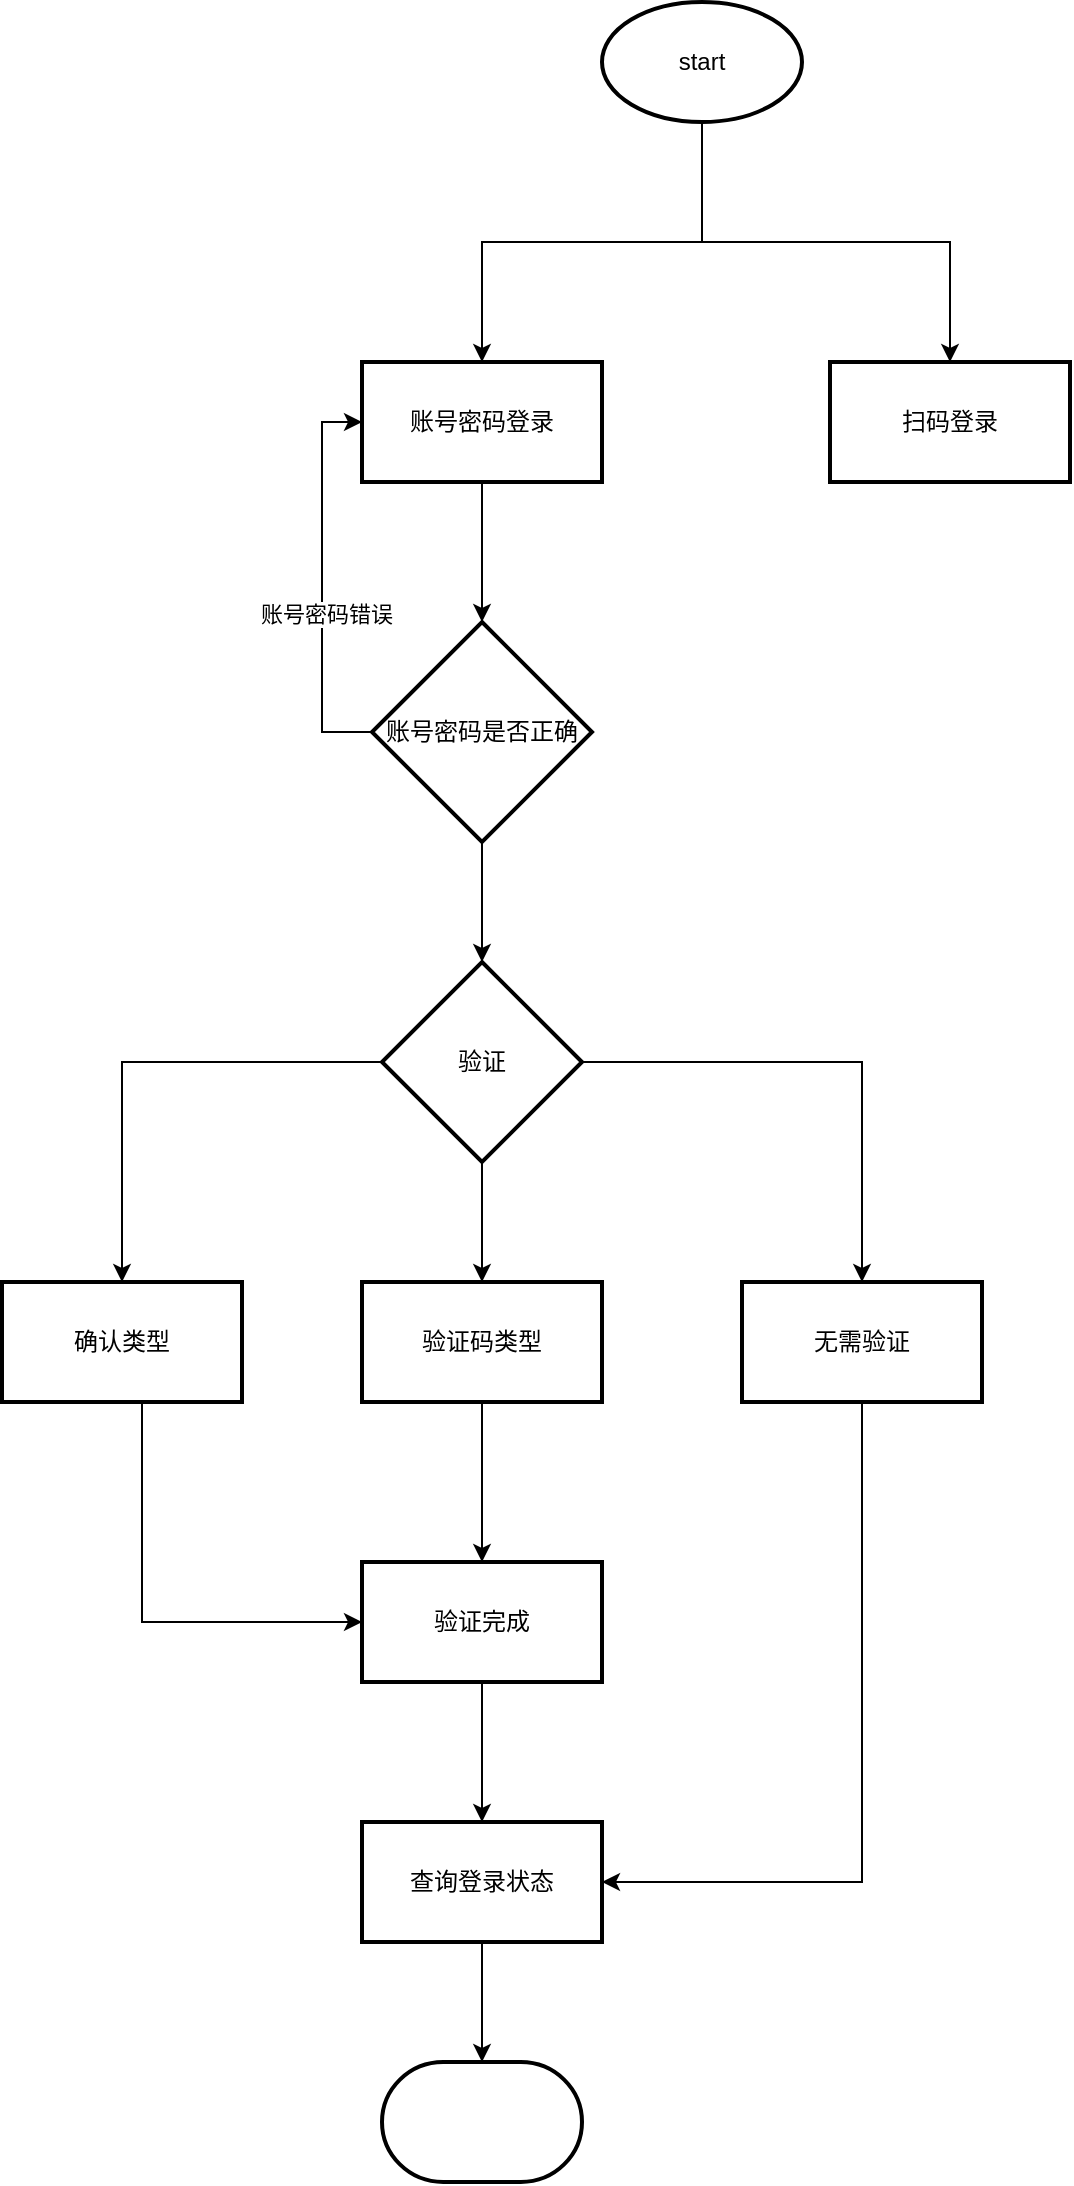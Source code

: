 <mxfile version="20.6.2" type="github">
  <diagram id="HpX93R2FqE-pmhdDwVxE" name="第 1 页">
    <mxGraphModel dx="2061" dy="825" grid="1" gridSize="10" guides="1" tooltips="1" connect="1" arrows="1" fold="1" page="1" pageScale="1" pageWidth="827" pageHeight="1169" math="0" shadow="0">
      <root>
        <mxCell id="0" />
        <mxCell id="1" parent="0" />
        <mxCell id="CaUV3vzYdbAhC2s8ntb4-1" value="" style="strokeWidth=2;html=1;shape=mxgraph.flowchart.terminator;whiteSpace=wrap;" vertex="1" parent="1">
          <mxGeometry x="190" y="1060" width="100" height="60" as="geometry" />
        </mxCell>
        <mxCell id="CaUV3vzYdbAhC2s8ntb4-6" value="" style="edgeStyle=orthogonalEdgeStyle;rounded=0;orthogonalLoop=1;jettySize=auto;html=1;" edge="1" parent="1" source="CaUV3vzYdbAhC2s8ntb4-2" target="CaUV3vzYdbAhC2s8ntb4-5">
          <mxGeometry relative="1" as="geometry" />
        </mxCell>
        <mxCell id="CaUV3vzYdbAhC2s8ntb4-8" style="edgeStyle=orthogonalEdgeStyle;rounded=0;orthogonalLoop=1;jettySize=auto;html=1;exitX=0.5;exitY=1;exitDx=0;exitDy=0;exitPerimeter=0;entryX=0.5;entryY=0;entryDx=0;entryDy=0;" edge="1" parent="1" source="CaUV3vzYdbAhC2s8ntb4-2" target="CaUV3vzYdbAhC2s8ntb4-7">
          <mxGeometry relative="1" as="geometry" />
        </mxCell>
        <mxCell id="CaUV3vzYdbAhC2s8ntb4-2" value="start" style="strokeWidth=2;html=1;shape=mxgraph.flowchart.start_1;whiteSpace=wrap;" vertex="1" parent="1">
          <mxGeometry x="300" y="30" width="100" height="60" as="geometry" />
        </mxCell>
        <mxCell id="CaUV3vzYdbAhC2s8ntb4-10" value="" style="edgeStyle=orthogonalEdgeStyle;rounded=0;orthogonalLoop=1;jettySize=auto;html=1;" edge="1" parent="1" source="CaUV3vzYdbAhC2s8ntb4-5" target="CaUV3vzYdbAhC2s8ntb4-9">
          <mxGeometry relative="1" as="geometry" />
        </mxCell>
        <mxCell id="CaUV3vzYdbAhC2s8ntb4-5" value="账号密码登录" style="whiteSpace=wrap;html=1;strokeWidth=2;" vertex="1" parent="1">
          <mxGeometry x="180" y="210" width="120" height="60" as="geometry" />
        </mxCell>
        <mxCell id="CaUV3vzYdbAhC2s8ntb4-7" value="扫码登录" style="whiteSpace=wrap;html=1;strokeWidth=2;" vertex="1" parent="1">
          <mxGeometry x="414" y="210" width="120" height="60" as="geometry" />
        </mxCell>
        <mxCell id="CaUV3vzYdbAhC2s8ntb4-12" style="edgeStyle=orthogonalEdgeStyle;rounded=0;orthogonalLoop=1;jettySize=auto;html=1;entryX=0.5;entryY=0;entryDx=0;entryDy=0;entryPerimeter=0;" edge="1" parent="1" source="CaUV3vzYdbAhC2s8ntb4-9" target="CaUV3vzYdbAhC2s8ntb4-16">
          <mxGeometry relative="1" as="geometry">
            <mxPoint x="240" y="510" as="targetPoint" />
          </mxGeometry>
        </mxCell>
        <mxCell id="CaUV3vzYdbAhC2s8ntb4-13" style="edgeStyle=orthogonalEdgeStyle;rounded=0;orthogonalLoop=1;jettySize=auto;html=1;exitX=0;exitY=0.5;exitDx=0;exitDy=0;entryX=0;entryY=0.5;entryDx=0;entryDy=0;" edge="1" parent="1" source="CaUV3vzYdbAhC2s8ntb4-9" target="CaUV3vzYdbAhC2s8ntb4-5">
          <mxGeometry relative="1" as="geometry" />
        </mxCell>
        <mxCell id="CaUV3vzYdbAhC2s8ntb4-14" value="账号密码错误" style="edgeLabel;html=1;align=center;verticalAlign=middle;resizable=0;points=[];" vertex="1" connectable="0" parent="CaUV3vzYdbAhC2s8ntb4-13">
          <mxGeometry x="-0.145" y="-2" relative="1" as="geometry">
            <mxPoint y="1" as="offset" />
          </mxGeometry>
        </mxCell>
        <mxCell id="CaUV3vzYdbAhC2s8ntb4-9" value="账号密码是否正确" style="rhombus;whiteSpace=wrap;html=1;strokeWidth=2;" vertex="1" parent="1">
          <mxGeometry x="185" y="340" width="110" height="110" as="geometry" />
        </mxCell>
        <mxCell id="CaUV3vzYdbAhC2s8ntb4-21" value="" style="edgeStyle=orthogonalEdgeStyle;rounded=0;orthogonalLoop=1;jettySize=auto;html=1;" edge="1" parent="1" source="CaUV3vzYdbAhC2s8ntb4-16" target="CaUV3vzYdbAhC2s8ntb4-20">
          <mxGeometry relative="1" as="geometry" />
        </mxCell>
        <mxCell id="CaUV3vzYdbAhC2s8ntb4-24" value="" style="edgeStyle=orthogonalEdgeStyle;rounded=0;orthogonalLoop=1;jettySize=auto;html=1;" edge="1" parent="1" source="CaUV3vzYdbAhC2s8ntb4-16" target="CaUV3vzYdbAhC2s8ntb4-23">
          <mxGeometry relative="1" as="geometry" />
        </mxCell>
        <mxCell id="CaUV3vzYdbAhC2s8ntb4-26" value="" style="edgeStyle=orthogonalEdgeStyle;rounded=0;orthogonalLoop=1;jettySize=auto;html=1;" edge="1" parent="1" source="CaUV3vzYdbAhC2s8ntb4-16" target="CaUV3vzYdbAhC2s8ntb4-25">
          <mxGeometry relative="1" as="geometry" />
        </mxCell>
        <mxCell id="CaUV3vzYdbAhC2s8ntb4-16" value="验证" style="strokeWidth=2;html=1;shape=mxgraph.flowchart.decision;whiteSpace=wrap;" vertex="1" parent="1">
          <mxGeometry x="190" y="510" width="100" height="100" as="geometry" />
        </mxCell>
        <mxCell id="CaUV3vzYdbAhC2s8ntb4-29" style="edgeStyle=orthogonalEdgeStyle;rounded=0;orthogonalLoop=1;jettySize=auto;html=1;entryX=0;entryY=0.5;entryDx=0;entryDy=0;" edge="1" parent="1" source="CaUV3vzYdbAhC2s8ntb4-20" target="CaUV3vzYdbAhC2s8ntb4-27">
          <mxGeometry relative="1" as="geometry">
            <Array as="points">
              <mxPoint x="70" y="840" />
            </Array>
          </mxGeometry>
        </mxCell>
        <mxCell id="CaUV3vzYdbAhC2s8ntb4-20" value="确认类型" style="whiteSpace=wrap;html=1;strokeWidth=2;" vertex="1" parent="1">
          <mxGeometry y="670" width="120" height="60" as="geometry" />
        </mxCell>
        <mxCell id="CaUV3vzYdbAhC2s8ntb4-28" value="" style="edgeStyle=orthogonalEdgeStyle;rounded=0;orthogonalLoop=1;jettySize=auto;html=1;" edge="1" parent="1" source="CaUV3vzYdbAhC2s8ntb4-23" target="CaUV3vzYdbAhC2s8ntb4-27">
          <mxGeometry relative="1" as="geometry" />
        </mxCell>
        <mxCell id="CaUV3vzYdbAhC2s8ntb4-23" value="验证码类型" style="whiteSpace=wrap;html=1;strokeWidth=2;" vertex="1" parent="1">
          <mxGeometry x="180" y="670" width="120" height="60" as="geometry" />
        </mxCell>
        <mxCell id="CaUV3vzYdbAhC2s8ntb4-30" style="edgeStyle=orthogonalEdgeStyle;rounded=0;orthogonalLoop=1;jettySize=auto;html=1;exitX=0.5;exitY=1;exitDx=0;exitDy=0;entryX=1;entryY=0.5;entryDx=0;entryDy=0;" edge="1" parent="1" source="CaUV3vzYdbAhC2s8ntb4-25" target="CaUV3vzYdbAhC2s8ntb4-32">
          <mxGeometry relative="1" as="geometry">
            <mxPoint x="430" y="920" as="targetPoint" />
          </mxGeometry>
        </mxCell>
        <mxCell id="CaUV3vzYdbAhC2s8ntb4-25" value="无需验证" style="whiteSpace=wrap;html=1;strokeWidth=2;" vertex="1" parent="1">
          <mxGeometry x="370" y="670" width="120" height="60" as="geometry" />
        </mxCell>
        <mxCell id="CaUV3vzYdbAhC2s8ntb4-33" style="edgeStyle=orthogonalEdgeStyle;rounded=0;orthogonalLoop=1;jettySize=auto;html=1;exitX=0.5;exitY=1;exitDx=0;exitDy=0;entryX=0.5;entryY=0;entryDx=0;entryDy=0;" edge="1" parent="1" source="CaUV3vzYdbAhC2s8ntb4-27" target="CaUV3vzYdbAhC2s8ntb4-32">
          <mxGeometry relative="1" as="geometry" />
        </mxCell>
        <mxCell id="CaUV3vzYdbAhC2s8ntb4-27" value="验证完成" style="whiteSpace=wrap;html=1;strokeWidth=2;" vertex="1" parent="1">
          <mxGeometry x="180" y="810" width="120" height="60" as="geometry" />
        </mxCell>
        <mxCell id="CaUV3vzYdbAhC2s8ntb4-34" style="edgeStyle=orthogonalEdgeStyle;rounded=0;orthogonalLoop=1;jettySize=auto;html=1;exitX=0.5;exitY=1;exitDx=0;exitDy=0;entryX=0.5;entryY=0;entryDx=0;entryDy=0;entryPerimeter=0;" edge="1" parent="1" source="CaUV3vzYdbAhC2s8ntb4-32" target="CaUV3vzYdbAhC2s8ntb4-1">
          <mxGeometry relative="1" as="geometry" />
        </mxCell>
        <mxCell id="CaUV3vzYdbAhC2s8ntb4-32" value="查询登录状态" style="whiteSpace=wrap;html=1;strokeWidth=2;" vertex="1" parent="1">
          <mxGeometry x="180" y="940" width="120" height="60" as="geometry" />
        </mxCell>
      </root>
    </mxGraphModel>
  </diagram>
</mxfile>
